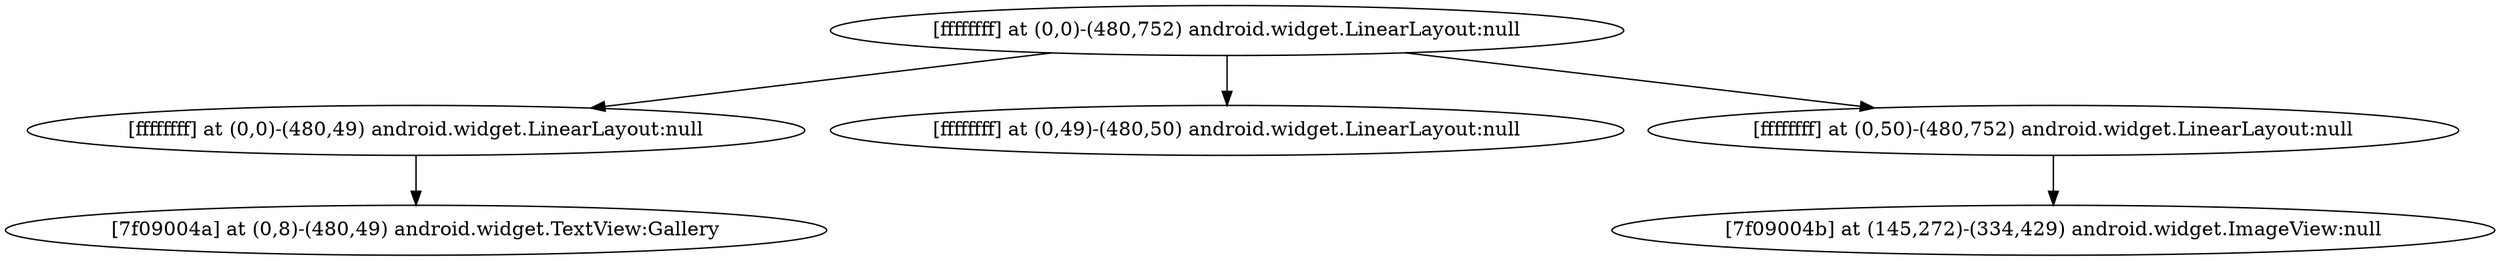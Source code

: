 strict digraph G {
  1 [ label="[ffffffff] at (0,0)-(480,752) android.widget.LinearLayout:null" ];
  2 [ label="[ffffffff] at (0,0)-(480,49) android.widget.LinearLayout:null" ];
  3 [ label="[7f09004a] at (0,8)-(480,49) android.widget.TextView:Gallery" ];
  4 [ label="[ffffffff] at (0,49)-(480,50) android.widget.LinearLayout:null" ];
  5 [ label="[ffffffff] at (0,50)-(480,752) android.widget.LinearLayout:null" ];
  6 [ label="[7f09004b] at (145,272)-(334,429) android.widget.ImageView:null" ];
  1 -> 2;
  2 -> 3;
  1 -> 4;
  1 -> 5;
  5 -> 6;
}
